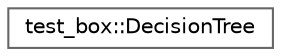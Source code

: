 digraph "类继承关系图"
{
 // LATEX_PDF_SIZE
  bgcolor="transparent";
  edge [fontname=Helvetica,fontsize=10,labelfontname=Helvetica,labelfontsize=10];
  node [fontname=Helvetica,fontsize=10,shape=box,height=0.2,width=0.4];
  rankdir="LR";
  Node0 [id="Node000000",label="test_box::DecisionTree",height=0.2,width=0.4,color="grey40", fillcolor="white", style="filled",URL="$structtest__box_1_1_decision_tree.html",tooltip=" "];
}
